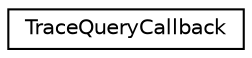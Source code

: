 digraph G
{
  edge [fontname="Helvetica",fontsize="10",labelfontname="Helvetica",labelfontsize="10"];
  node [fontname="Helvetica",fontsize="10",shape=record];
  rankdir="LR";
  Node1 [label="TraceQueryCallback",height=0.2,width=0.4,color="black", fillcolor="white", style="filled",URL="$class_trace_query_callback.html"];
}
